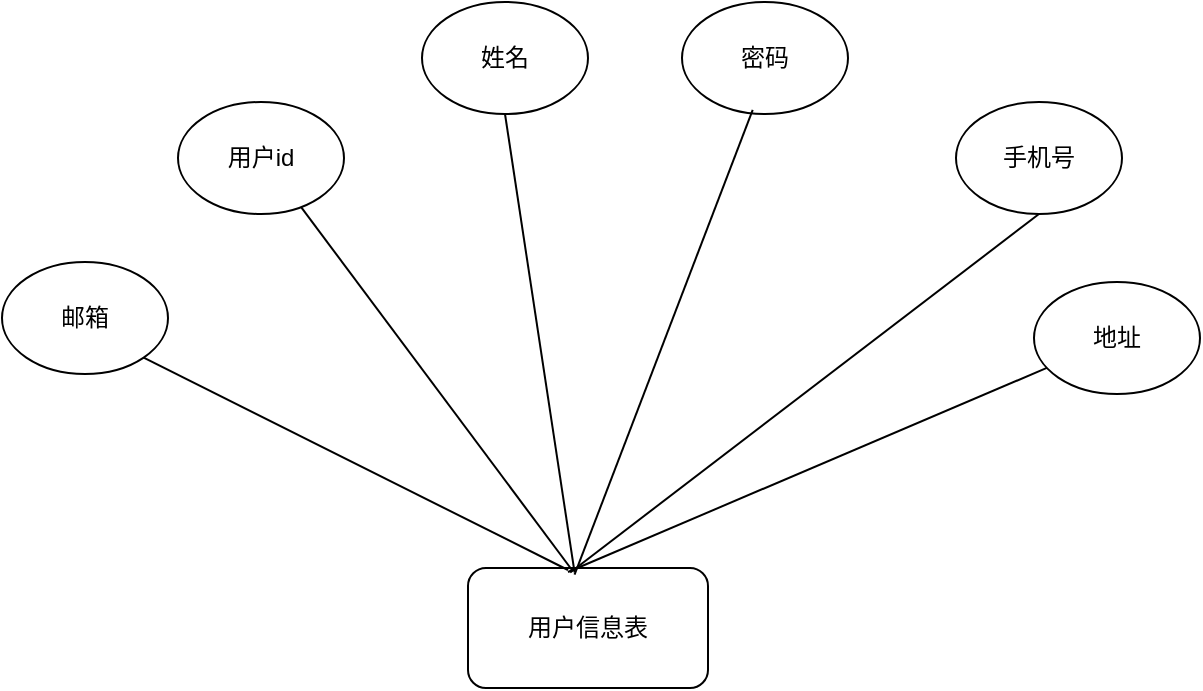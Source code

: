 <mxfile version="26.1.1">
  <diagram name="第 1 页" id="eioi6IR22n0Cp8u_qar-">
    <mxGraphModel dx="1647" dy="848" grid="0" gridSize="10" guides="1" tooltips="1" connect="1" arrows="1" fold="1" page="1" pageScale="1" pageWidth="827" pageHeight="1169" math="0" shadow="0">
      <root>
        <mxCell id="0" />
        <mxCell id="1" parent="0" />
        <mxCell id="v2oY_wWWvYNtSlGIq01c-2" value="用户id" style="ellipse;whiteSpace=wrap;html=1;" vertex="1" parent="1">
          <mxGeometry x="187" y="204" width="83" height="56" as="geometry" />
        </mxCell>
        <mxCell id="v2oY_wWWvYNtSlGIq01c-3" value="用户信息表" style="rounded=1;whiteSpace=wrap;html=1;" vertex="1" parent="1">
          <mxGeometry x="332" y="437" width="120" height="60" as="geometry" />
        </mxCell>
        <mxCell id="v2oY_wWWvYNtSlGIq01c-5" value="姓名" style="ellipse;whiteSpace=wrap;html=1;" vertex="1" parent="1">
          <mxGeometry x="309" y="154" width="83" height="56" as="geometry" />
        </mxCell>
        <mxCell id="v2oY_wWWvYNtSlGIq01c-6" value="密码" style="ellipse;whiteSpace=wrap;html=1;" vertex="1" parent="1">
          <mxGeometry x="439" y="154" width="83" height="56" as="geometry" />
        </mxCell>
        <mxCell id="v2oY_wWWvYNtSlGIq01c-7" value="手机号" style="ellipse;whiteSpace=wrap;html=1;" vertex="1" parent="1">
          <mxGeometry x="576" y="204" width="83" height="56" as="geometry" />
        </mxCell>
        <mxCell id="v2oY_wWWvYNtSlGIq01c-8" value="地址" style="ellipse;whiteSpace=wrap;html=1;" vertex="1" parent="1">
          <mxGeometry x="615" y="294" width="83" height="56" as="geometry" />
        </mxCell>
        <mxCell id="v2oY_wWWvYNtSlGIq01c-9" value="邮箱" style="ellipse;whiteSpace=wrap;html=1;" vertex="1" parent="1">
          <mxGeometry x="99" y="284" width="83" height="56" as="geometry" />
        </mxCell>
        <mxCell id="v2oY_wWWvYNtSlGIq01c-11" value="" style="endArrow=none;html=1;rounded=0;entryX=1;entryY=1;entryDx=0;entryDy=0;" edge="1" parent="1" target="v2oY_wWWvYNtSlGIq01c-9">
          <mxGeometry width="50" height="50" relative="1" as="geometry">
            <mxPoint x="382" y="438" as="sourcePoint" />
            <mxPoint x="393" y="390" as="targetPoint" />
          </mxGeometry>
        </mxCell>
        <mxCell id="v2oY_wWWvYNtSlGIq01c-12" value="" style="endArrow=none;html=1;rounded=0;entryX=0.744;entryY=0.943;entryDx=0;entryDy=0;entryPerimeter=0;" edge="1" parent="1" target="v2oY_wWWvYNtSlGIq01c-2">
          <mxGeometry width="50" height="50" relative="1" as="geometry">
            <mxPoint x="384" y="438" as="sourcePoint" />
            <mxPoint x="180" y="342" as="targetPoint" />
          </mxGeometry>
        </mxCell>
        <mxCell id="v2oY_wWWvYNtSlGIq01c-13" value="" style="endArrow=none;html=1;rounded=0;entryX=0.5;entryY=1;entryDx=0;entryDy=0;exitX=0.444;exitY=0.037;exitDx=0;exitDy=0;exitPerimeter=0;" edge="1" parent="1" source="v2oY_wWWvYNtSlGIq01c-3" target="v2oY_wWWvYNtSlGIq01c-5">
          <mxGeometry width="50" height="50" relative="1" as="geometry">
            <mxPoint x="394" y="448" as="sourcePoint" />
            <mxPoint x="259" y="267" as="targetPoint" />
          </mxGeometry>
        </mxCell>
        <mxCell id="v2oY_wWWvYNtSlGIq01c-14" value="" style="endArrow=none;html=1;rounded=0;entryX=0.426;entryY=0.963;entryDx=0;entryDy=0;exitX=0.444;exitY=0.056;exitDx=0;exitDy=0;exitPerimeter=0;entryPerimeter=0;" edge="1" parent="1" source="v2oY_wWWvYNtSlGIq01c-3" target="v2oY_wWWvYNtSlGIq01c-6">
          <mxGeometry width="50" height="50" relative="1" as="geometry">
            <mxPoint x="394" y="451" as="sourcePoint" />
            <mxPoint x="361" y="220" as="targetPoint" />
          </mxGeometry>
        </mxCell>
        <mxCell id="v2oY_wWWvYNtSlGIq01c-15" value="" style="endArrow=none;html=1;rounded=0;entryX=0.5;entryY=1;entryDx=0;entryDy=0;exitX=0.426;exitY=0.037;exitDx=0;exitDy=0;exitPerimeter=0;" edge="1" parent="1" source="v2oY_wWWvYNtSlGIq01c-3" target="v2oY_wWWvYNtSlGIq01c-7">
          <mxGeometry width="50" height="50" relative="1" as="geometry">
            <mxPoint x="394" y="452" as="sourcePoint" />
            <mxPoint x="484" y="218" as="targetPoint" />
          </mxGeometry>
        </mxCell>
        <mxCell id="v2oY_wWWvYNtSlGIq01c-16" value="" style="endArrow=none;html=1;rounded=0;" edge="1" parent="1" target="v2oY_wWWvYNtSlGIq01c-8">
          <mxGeometry width="50" height="50" relative="1" as="geometry">
            <mxPoint x="382" y="439" as="sourcePoint" />
            <mxPoint x="628" y="270" as="targetPoint" />
          </mxGeometry>
        </mxCell>
      </root>
    </mxGraphModel>
  </diagram>
</mxfile>
